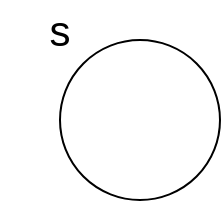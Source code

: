 <mxfile version="17.4.6" type="device"><diagram id="t3EsZRjMCTS-cD6hku1k" name="ページ1"><mxGraphModel dx="1038" dy="489" grid="1" gridSize="10" guides="1" tooltips="1" connect="1" arrows="1" fold="1" page="1" pageScale="1" pageWidth="1169" pageHeight="827" math="0" shadow="0"><root><mxCell id="0"/><mxCell id="1" parent="0"/><mxCell id="Fl04xDgsNXj8BylsZsvX-1" value="" style="ellipse;whiteSpace=wrap;html=1;aspect=fixed;" vertex="1" parent="1"><mxGeometry x="490" y="240" width="80" height="80" as="geometry"/></mxCell><mxCell id="Fl04xDgsNXj8BylsZsvX-2" value="&lt;font style=&quot;font-size: 21px&quot; face=&quot;Helvetica&quot;&gt;s&lt;/font&gt;" style="text;html=1;strokeColor=none;fillColor=none;align=center;verticalAlign=middle;whiteSpace=wrap;rounded=0;fontFamily=Comic Sans MS;" vertex="1" parent="1"><mxGeometry x="460" y="220" width="60" height="30" as="geometry"/></mxCell></root></mxGraphModel></diagram></mxfile>